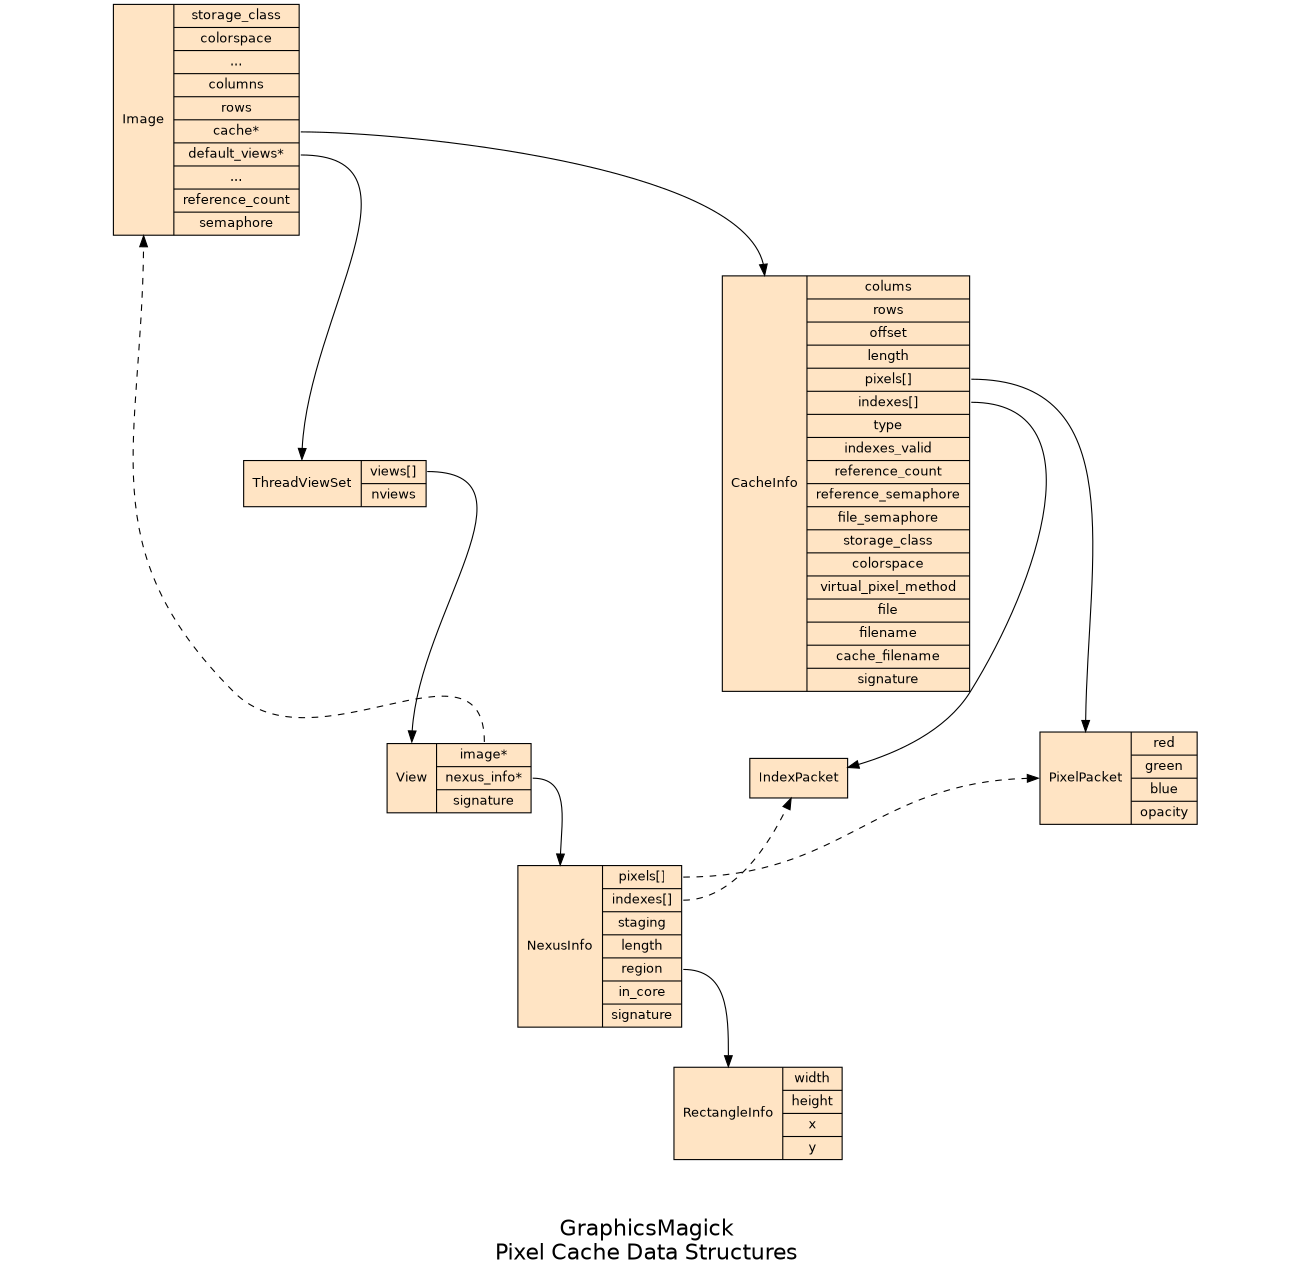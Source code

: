 /*
  Copyright (C) 2009 GraphicsMagick Group

  This program is covered by multiple licenses, which are described in
  Copyright.txt. You should have received a copy of Copyright.txt with
  this package; otherwise see
  http://www.graphicsmagick.org/www/Copyright.html.

  Pixel Cache Data Structures
  Written by Bob Friesenhahn, January 2009.

  This file is in DOT format and may be viewed using GraphicsMagick if
  'dot' is installed.  For example:

    gm display -density 100  pixel-cache-struct.dot
*/

digraph "pixel-cache-struct" {

  label = "\n\nGraphicsMagick\nPixel Cache Data Structures";
  fontname = "Helvetica";
  fontsize=20;

  /* bounding box of drawing in inches */
  size = "11,8.5";

  /* aspect ratio, or fill/compress/auto */
  ratio = 0.9;
  /* ratio = auto; */

  /* Rotation on page (only 0 or 90 works) */
  rotate = 0;

  /* minimum separation between nodes */
  /* nodesep = 1; */

  /* minimum separation between ranks */
  /* ranksep = .5; */

  /* Top to bottom drawing (alternative is LR) */
  rankdir = "TB";

  /* Default node attributes. */
  node [
    shape = record,
    fontname = "Helvetica",
    fontsize = 12,
    fontcolor = "black",
    fillcolor = "bisque",
    style=filled
    ];

  "Image" [
     shape=record,
     label="<Struct> \N|{storage_class|colorspace|...|columns|rows|<cache> cache*|<default_views> default_views*|...|reference_count|semaphore}"
     ];

  "ThreadViewSet" [
     shape=record, label="<Struct> \N|{<views> views[]|nviews}"
     ];

  "View" [
     shape=record,
     label="<Struct> \N|{<image> image*|<nexus_info> nexus_info*|signature}"
     ];

  "NexusInfo" [
     shape=record,
     label="<Struct> \N|{<pixels> pixels[]|<indexes> indexes[]|staging|length|<region> region|in_core|signature}"
     ];

  "CacheInfo" [
     shape=record,
     label="<Struct> \N|{colums|rows|offset|length|<pixels> pixels[]|<indexes> indexes[]|type|indexes_valid|reference_count|reference_semaphore|file_semaphore|storage_class|colorspace|virtual_pixel_method|file|filename|cache_filename|signature}"
     ];

  "PixelPacket" [
     shape=record,
     label="<Struct> \N|{red|green|blue|opacity}"
     ];

  "IndexPacket" [
     shape=box,
     label="\N"
     ];

  "RectangleInfo" [
     shape=record,
     label="<Struct> \N|{width|height|x|y}"
     ];

  Image:cache -> CacheInfo:Struct;

  Image:default_views -> ThreadViewSet:Struct;

  ThreadViewSet:views -> View:Struct;

  View:image -> Image:Struct [ style = dashed ];

  View:nexus_info -> NexusInfo:Struct;

  NexusInfo:pixels -> PixelPacket:Struct [ style = dashed, constraint = false ];

  NexusInfo:indexes -> IndexPacket [ style = dashed, constraint = false ];

  NexusInfo:region -> RectangleInfo:Struct;

  CacheInfo:pixels -> PixelPacket:Struct;

  CacheInfo:indexes -> IndexPacket;

}
